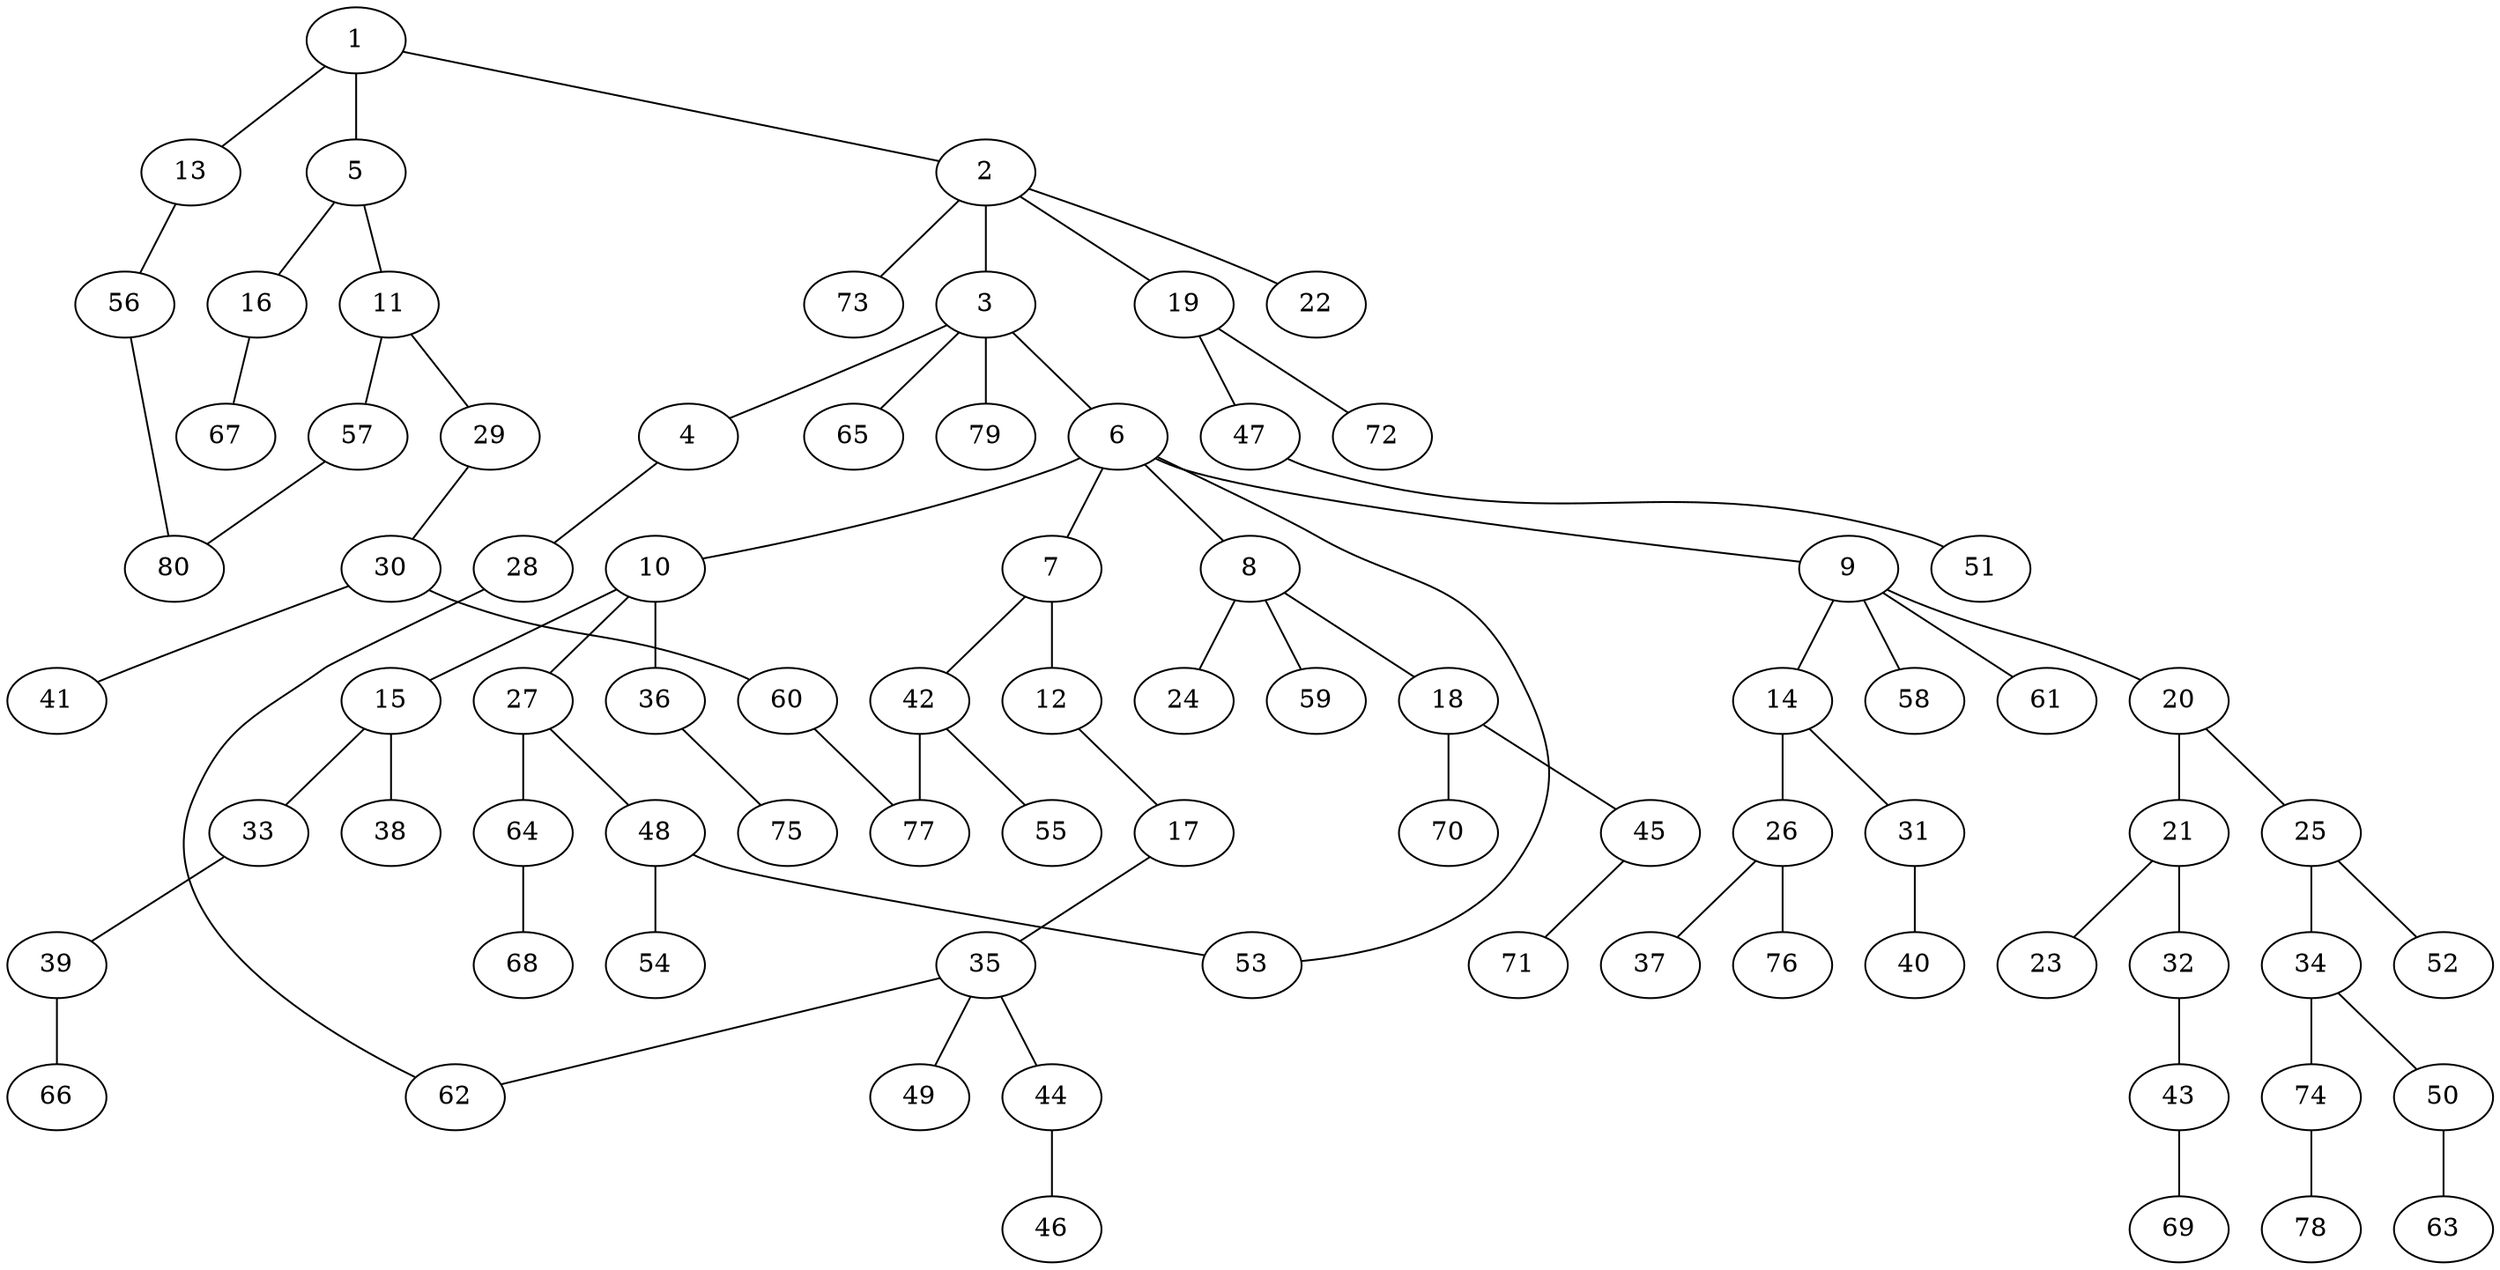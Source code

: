 graph graphname {1--2
1--5
1--13
2--3
2--19
2--22
2--73
3--4
3--6
3--65
3--79
4--28
5--11
5--16
6--7
6--8
6--9
6--10
6--53
7--12
7--42
8--18
8--24
8--59
9--14
9--20
9--58
9--61
10--15
10--27
10--36
11--29
11--57
12--17
13--56
14--26
14--31
15--33
15--38
16--67
17--35
18--45
18--70
19--47
19--72
20--21
20--25
21--23
21--32
25--34
25--52
26--37
26--76
27--48
27--64
28--62
29--30
30--41
30--60
31--40
32--43
33--39
34--50
34--74
35--44
35--49
35--62
36--75
39--66
42--55
42--77
43--69
44--46
45--71
47--51
48--53
48--54
50--63
56--80
57--80
60--77
64--68
74--78
}
